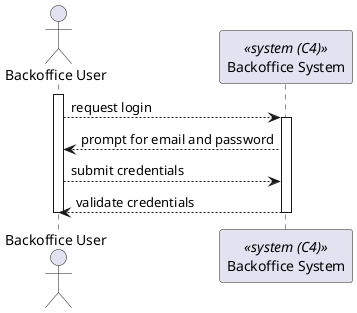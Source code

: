 @startuml

actor BackofficeUser as "Backoffice User"
participant SYS as "Backoffice System" <<system (C4)>>

activate BackofficeUser

BackofficeUser --> SYS : request login

activate SYS

SYS --> BackofficeUser : prompt for email and password

BackofficeUser --> SYS : submit credentials

SYS --> BackofficeUser : validate credentials

deactivate SYS
deactivate BackofficeUser
@enduml